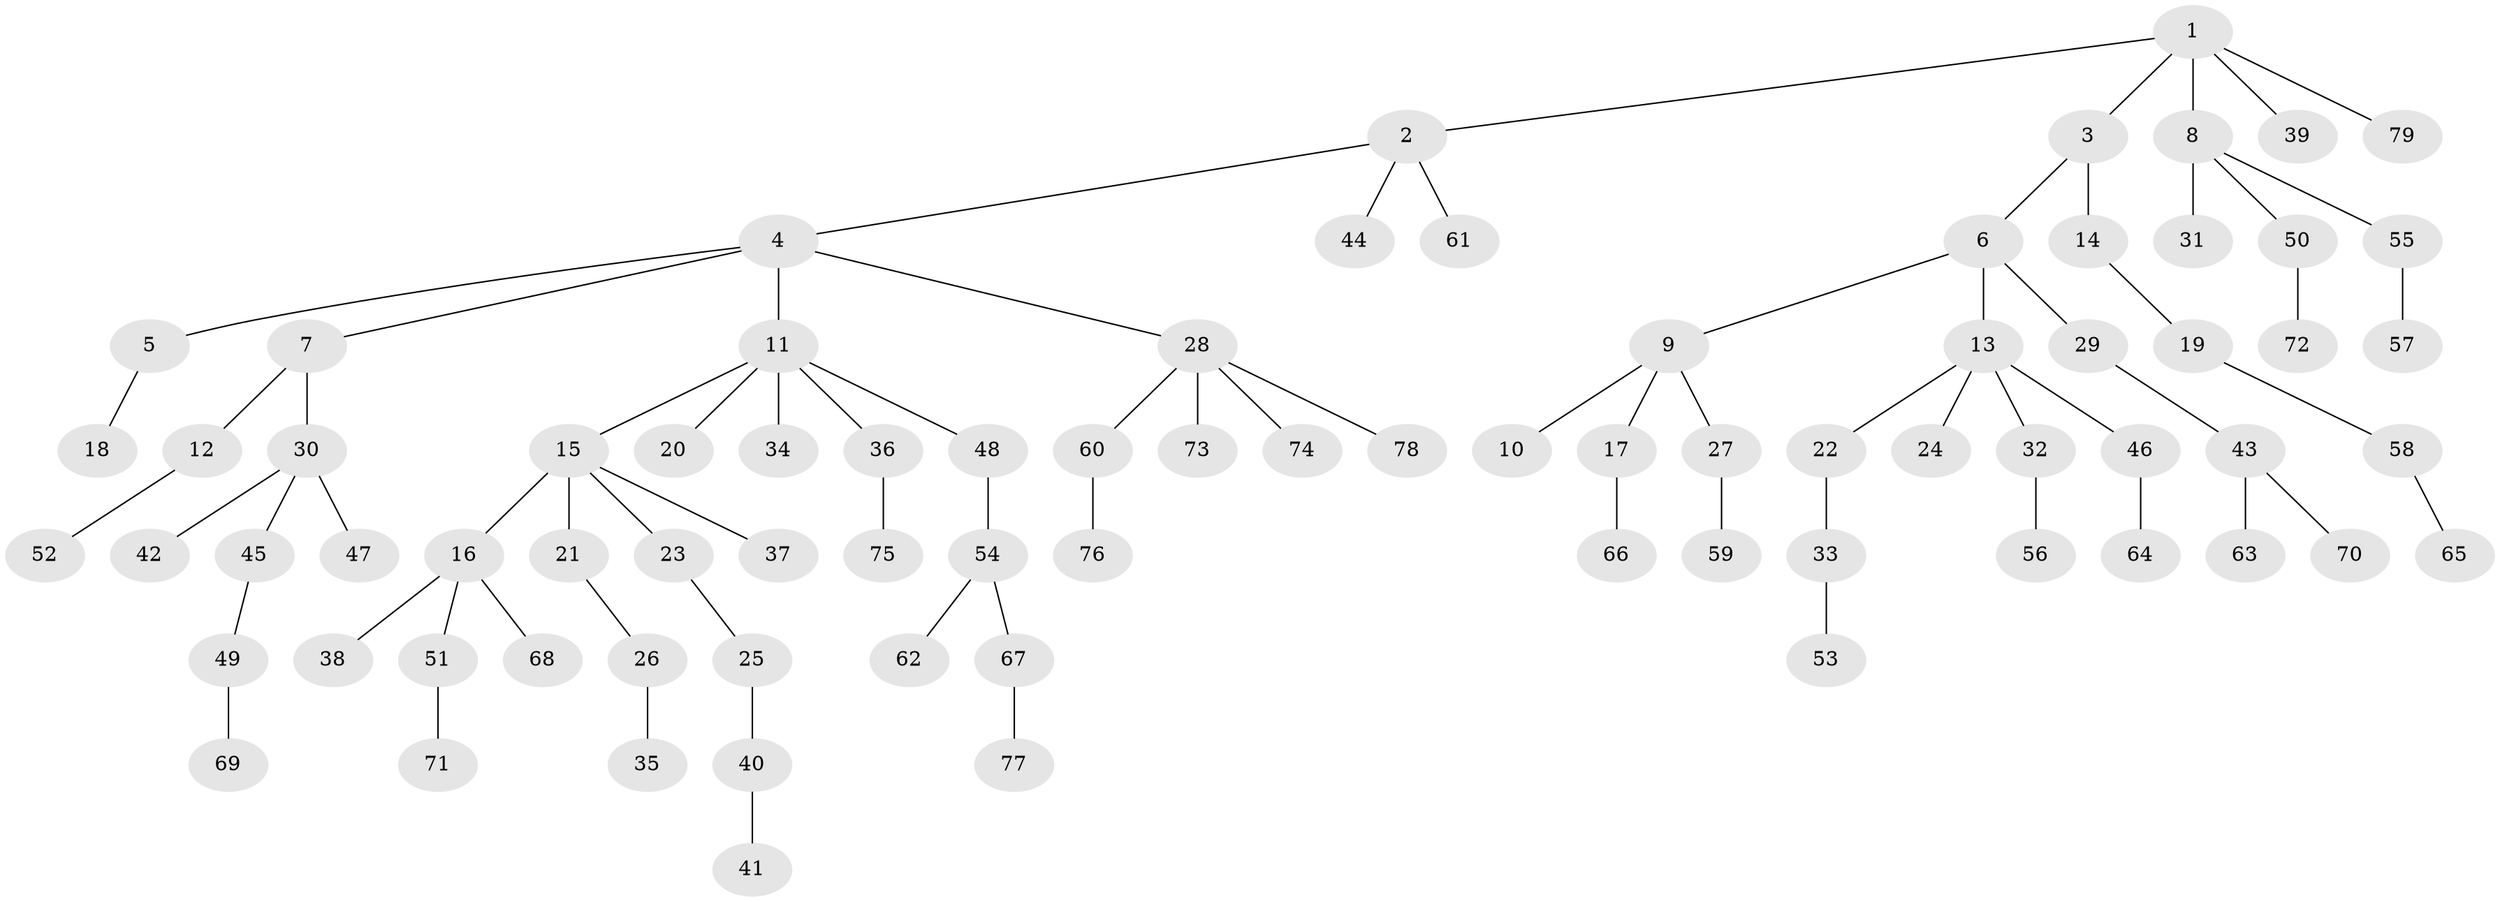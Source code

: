 // Generated by graph-tools (version 1.1) at 2025/36/03/09/25 02:36:51]
// undirected, 79 vertices, 78 edges
graph export_dot {
graph [start="1"]
  node [color=gray90,style=filled];
  1;
  2;
  3;
  4;
  5;
  6;
  7;
  8;
  9;
  10;
  11;
  12;
  13;
  14;
  15;
  16;
  17;
  18;
  19;
  20;
  21;
  22;
  23;
  24;
  25;
  26;
  27;
  28;
  29;
  30;
  31;
  32;
  33;
  34;
  35;
  36;
  37;
  38;
  39;
  40;
  41;
  42;
  43;
  44;
  45;
  46;
  47;
  48;
  49;
  50;
  51;
  52;
  53;
  54;
  55;
  56;
  57;
  58;
  59;
  60;
  61;
  62;
  63;
  64;
  65;
  66;
  67;
  68;
  69;
  70;
  71;
  72;
  73;
  74;
  75;
  76;
  77;
  78;
  79;
  1 -- 2;
  1 -- 3;
  1 -- 8;
  1 -- 39;
  1 -- 79;
  2 -- 4;
  2 -- 44;
  2 -- 61;
  3 -- 6;
  3 -- 14;
  4 -- 5;
  4 -- 7;
  4 -- 11;
  4 -- 28;
  5 -- 18;
  6 -- 9;
  6 -- 13;
  6 -- 29;
  7 -- 12;
  7 -- 30;
  8 -- 31;
  8 -- 50;
  8 -- 55;
  9 -- 10;
  9 -- 17;
  9 -- 27;
  11 -- 15;
  11 -- 20;
  11 -- 34;
  11 -- 36;
  11 -- 48;
  12 -- 52;
  13 -- 22;
  13 -- 24;
  13 -- 32;
  13 -- 46;
  14 -- 19;
  15 -- 16;
  15 -- 21;
  15 -- 23;
  15 -- 37;
  16 -- 38;
  16 -- 51;
  16 -- 68;
  17 -- 66;
  19 -- 58;
  21 -- 26;
  22 -- 33;
  23 -- 25;
  25 -- 40;
  26 -- 35;
  27 -- 59;
  28 -- 60;
  28 -- 73;
  28 -- 74;
  28 -- 78;
  29 -- 43;
  30 -- 42;
  30 -- 45;
  30 -- 47;
  32 -- 56;
  33 -- 53;
  36 -- 75;
  40 -- 41;
  43 -- 63;
  43 -- 70;
  45 -- 49;
  46 -- 64;
  48 -- 54;
  49 -- 69;
  50 -- 72;
  51 -- 71;
  54 -- 62;
  54 -- 67;
  55 -- 57;
  58 -- 65;
  60 -- 76;
  67 -- 77;
}
